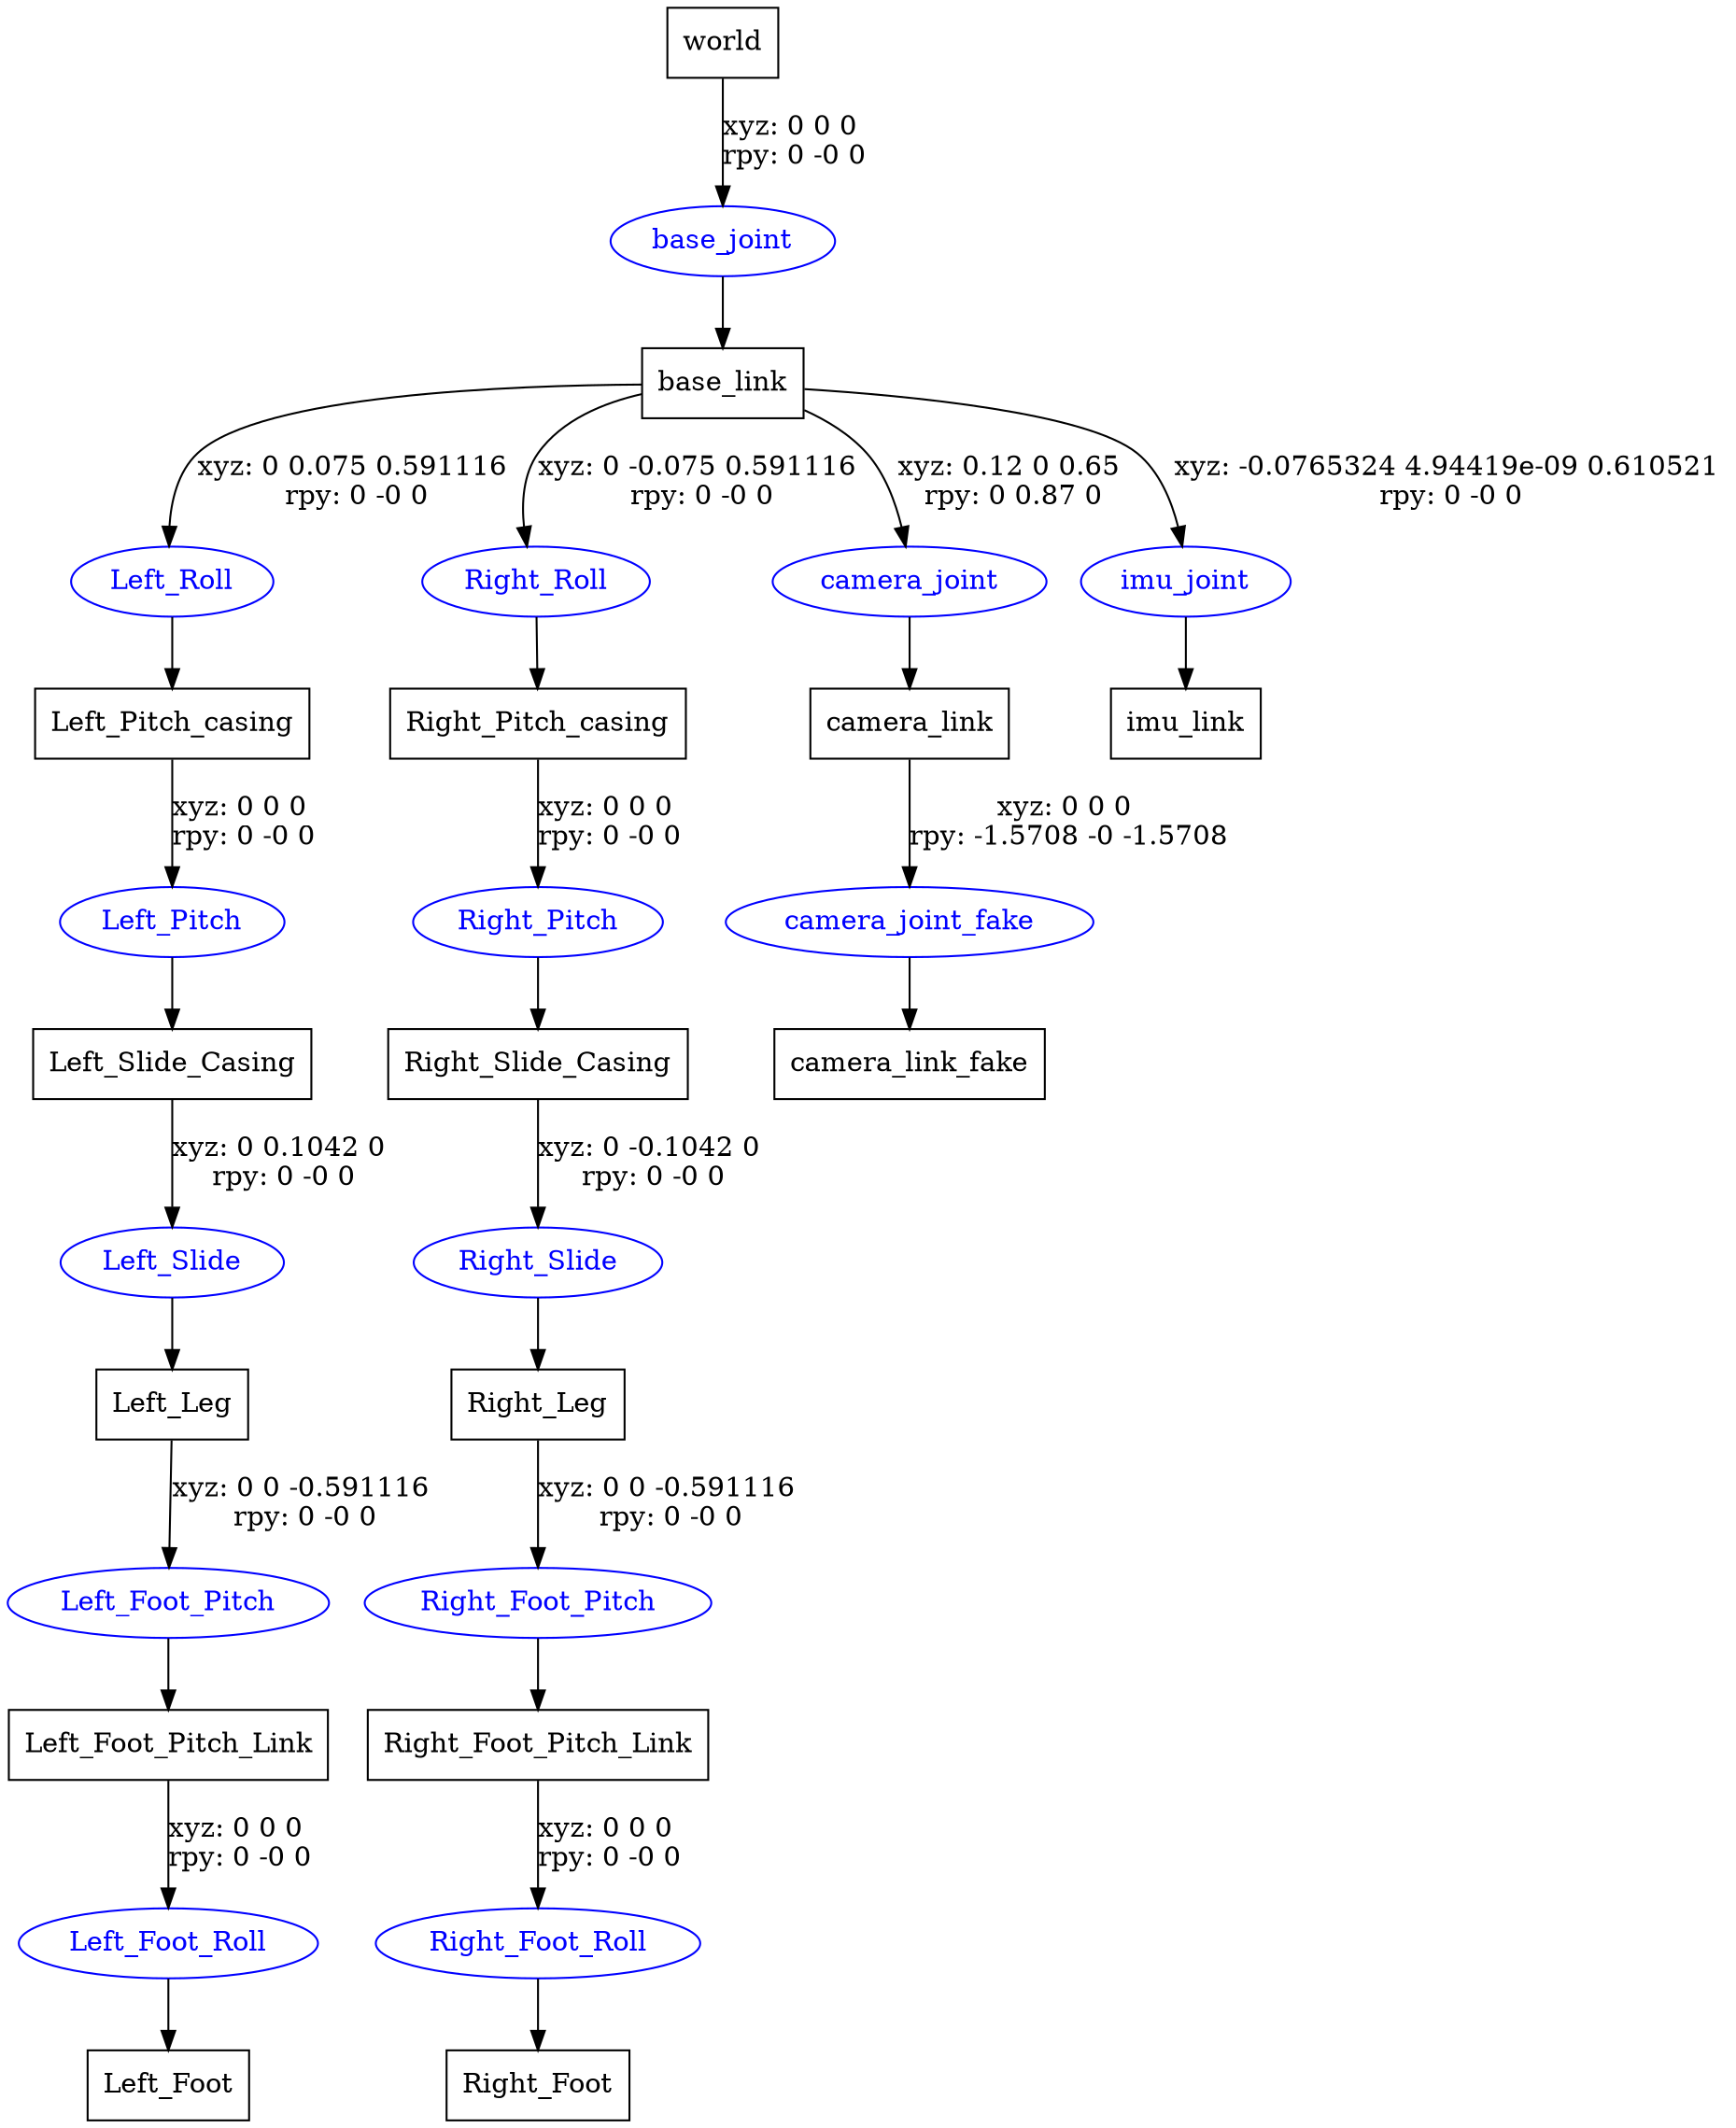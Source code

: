 digraph G {
node [shape=box];
"world" [label="world"];
"base_link" [label="base_link"];
"Left_Pitch_casing" [label="Left_Pitch_casing"];
"Left_Slide_Casing" [label="Left_Slide_Casing"];
"Left_Leg" [label="Left_Leg"];
"Left_Foot_Pitch_Link" [label="Left_Foot_Pitch_Link"];
"Left_Foot" [label="Left_Foot"];
"Right_Pitch_casing" [label="Right_Pitch_casing"];
"Right_Slide_Casing" [label="Right_Slide_Casing"];
"Right_Leg" [label="Right_Leg"];
"Right_Foot_Pitch_Link" [label="Right_Foot_Pitch_Link"];
"Right_Foot" [label="Right_Foot"];
"camera_link" [label="camera_link"];
"camera_link_fake" [label="camera_link_fake"];
"imu_link" [label="imu_link"];
node [shape=ellipse, color=blue, fontcolor=blue];
"world" -> "base_joint" [label="xyz: 0 0 0 \nrpy: 0 -0 0"]
"base_joint" -> "base_link"
"base_link" -> "Left_Roll" [label="xyz: 0 0.075 0.591116 \nrpy: 0 -0 0"]
"Left_Roll" -> "Left_Pitch_casing"
"Left_Pitch_casing" -> "Left_Pitch" [label="xyz: 0 0 0 \nrpy: 0 -0 0"]
"Left_Pitch" -> "Left_Slide_Casing"
"Left_Slide_Casing" -> "Left_Slide" [label="xyz: 0 0.1042 0 \nrpy: 0 -0 0"]
"Left_Slide" -> "Left_Leg"
"Left_Leg" -> "Left_Foot_Pitch" [label="xyz: 0 0 -0.591116 \nrpy: 0 -0 0"]
"Left_Foot_Pitch" -> "Left_Foot_Pitch_Link"
"Left_Foot_Pitch_Link" -> "Left_Foot_Roll" [label="xyz: 0 0 0 \nrpy: 0 -0 0"]
"Left_Foot_Roll" -> "Left_Foot"
"base_link" -> "Right_Roll" [label="xyz: 0 -0.075 0.591116 \nrpy: 0 -0 0"]
"Right_Roll" -> "Right_Pitch_casing"
"Right_Pitch_casing" -> "Right_Pitch" [label="xyz: 0 0 0 \nrpy: 0 -0 0"]
"Right_Pitch" -> "Right_Slide_Casing"
"Right_Slide_Casing" -> "Right_Slide" [label="xyz: 0 -0.1042 0 \nrpy: 0 -0 0"]
"Right_Slide" -> "Right_Leg"
"Right_Leg" -> "Right_Foot_Pitch" [label="xyz: 0 0 -0.591116 \nrpy: 0 -0 0"]
"Right_Foot_Pitch" -> "Right_Foot_Pitch_Link"
"Right_Foot_Pitch_Link" -> "Right_Foot_Roll" [label="xyz: 0 0 0 \nrpy: 0 -0 0"]
"Right_Foot_Roll" -> "Right_Foot"
"base_link" -> "camera_joint" [label="xyz: 0.12 0 0.65 \nrpy: 0 0.87 0"]
"camera_joint" -> "camera_link"
"camera_link" -> "camera_joint_fake" [label="xyz: 0 0 0 \nrpy: -1.5708 -0 -1.5708"]
"camera_joint_fake" -> "camera_link_fake"
"base_link" -> "imu_joint" [label="xyz: -0.0765324 4.94419e-09 0.610521 \nrpy: 0 -0 0"]
"imu_joint" -> "imu_link"
}
